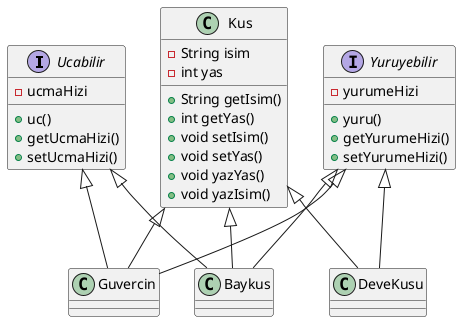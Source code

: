 @startuml

interface Ucabilir {
    - ucmaHizi
    + uc()
    + getUcmaHizi()
    + setUcmaHizi()
}

interface Yuruyebilir {
    - yurumeHizi
    + yuru()
    + getYurumeHizi()
    + setYurumeHizi()
}

class Kus {
    - String isim
    - int yas
    + String getIsim()
    + int getYas()
    + void setIsim()
    + void setYas()
    + void yazYas()
    + void yazIsim()
}

class Baykus {

}

class Guvercin {

}

class DeveKusu {

}

Kus <|-- Baykus
Kus <|-- Guvercin
Kus <|-- DeveKusu

Yuruyebilir <|-- Baykus
Ucabilir <|-- Baykus

Yuruyebilir <|-- Guvercin
Ucabilir <|-- Guvercin

Yuruyebilir <|-- DeveKusu

@enduml
